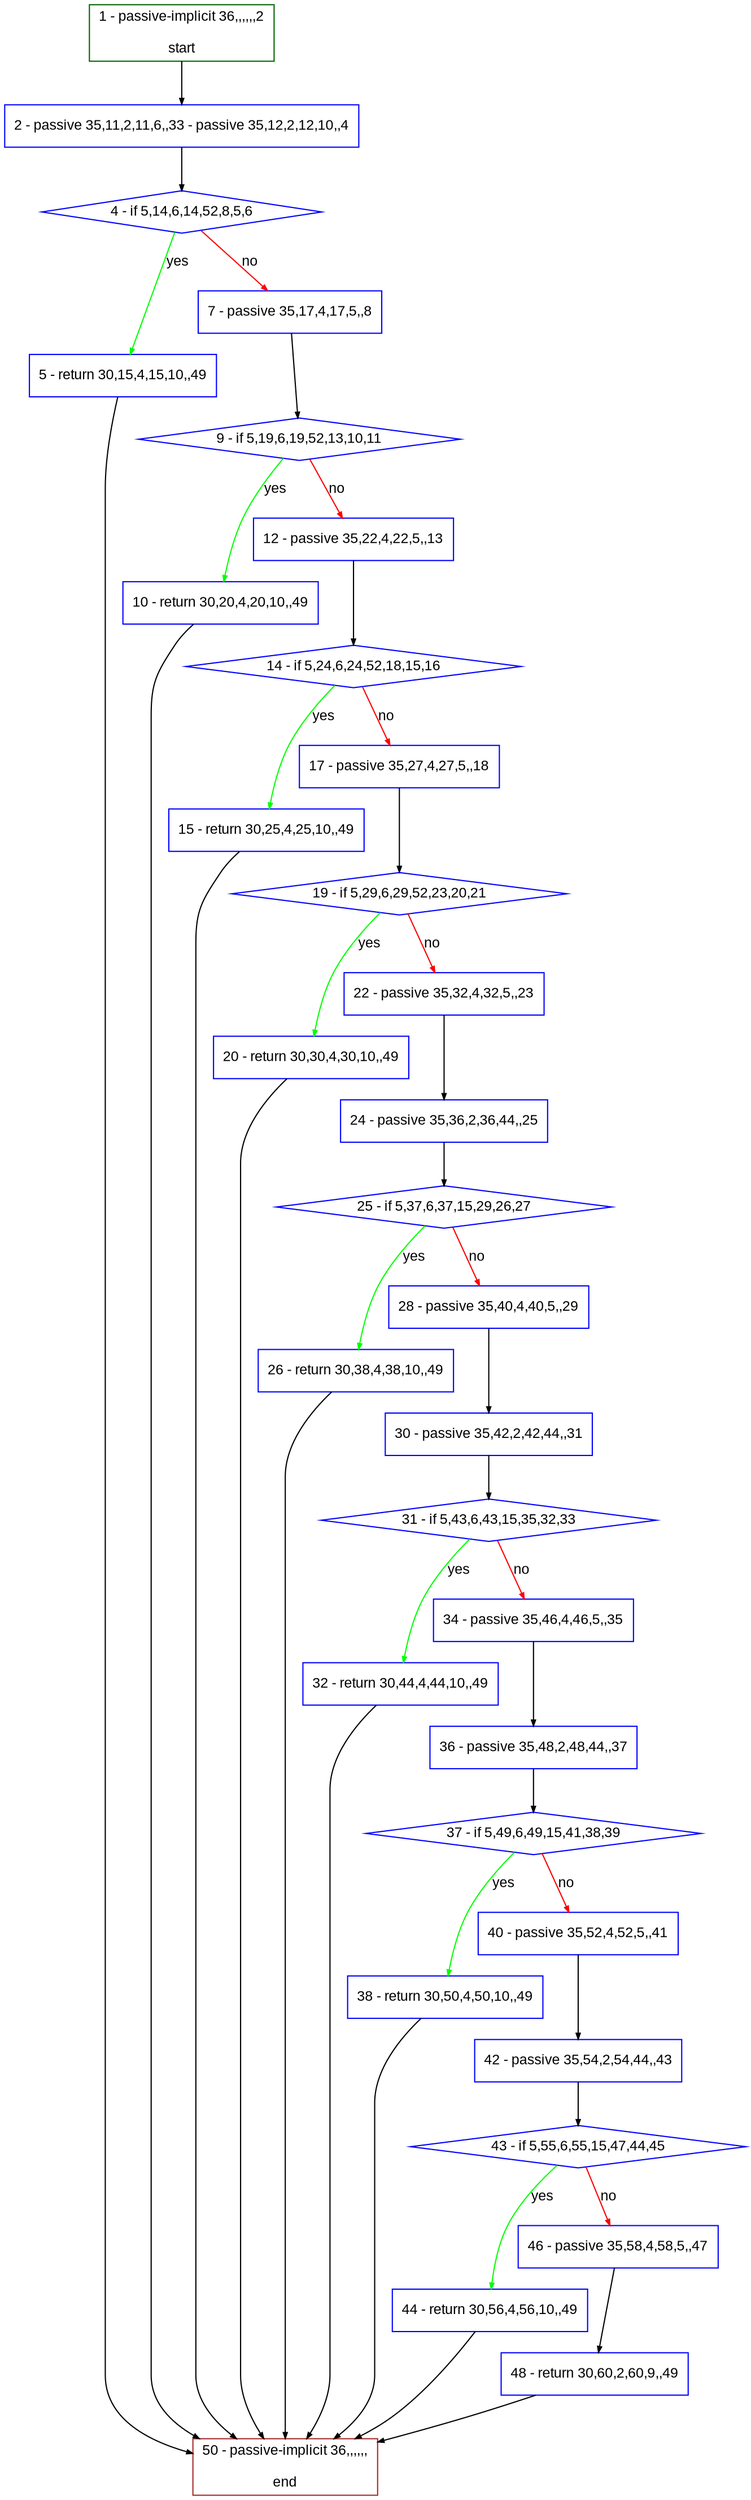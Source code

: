 digraph "" {
  graph [bgcolor="white", fillcolor="#FFFFCC", pack="true", packmode="clust", fontname="Arial", label="", fontsize="12", compound="true", style="rounded,filled"];
  node [node_initialized="no", fillcolor="white", fontname="Arial", label="", color="grey", fontsize="12", fixedsize="false", compound="true", shape="rectangle", style="filled"];
  edge [arrowtail="none", lhead="", fontcolor="black", fontname="Arial", label="", color="black", fontsize="12", arrowhead="normal", arrowsize="0.5", compound="true", ltail="", dir="forward"];
  __N1 [fillcolor="#ffffff", label="2 - passive 35,11,2,11,6,,33 - passive 35,12,2,12,10,,4", color="#0000ff", shape="box", style="filled"];
  __N2 [fillcolor="#ffffff", label="1 - passive-implicit 36,,,,,,2\n\nstart", color="#006400", shape="box", style="filled"];
  __N3 [fillcolor="#ffffff", label="4 - if 5,14,6,14,52,8,5,6", color="#0000ff", shape="diamond", style="filled"];
  __N4 [fillcolor="#ffffff", label="5 - return 30,15,4,15,10,,49", color="#0000ff", shape="box", style="filled"];
  __N5 [fillcolor="#ffffff", label="7 - passive 35,17,4,17,5,,8", color="#0000ff", shape="box", style="filled"];
  __N6 [fillcolor="#ffffff", label="50 - passive-implicit 36,,,,,,\n\nend", color="#a52a2a", shape="box", style="filled"];
  __N7 [fillcolor="#ffffff", label="9 - if 5,19,6,19,52,13,10,11", color="#0000ff", shape="diamond", style="filled"];
  __N8 [fillcolor="#ffffff", label="10 - return 30,20,4,20,10,,49", color="#0000ff", shape="box", style="filled"];
  __N9 [fillcolor="#ffffff", label="12 - passive 35,22,4,22,5,,13", color="#0000ff", shape="box", style="filled"];
  __N10 [fillcolor="#ffffff", label="14 - if 5,24,6,24,52,18,15,16", color="#0000ff", shape="diamond", style="filled"];
  __N11 [fillcolor="#ffffff", label="15 - return 30,25,4,25,10,,49", color="#0000ff", shape="box", style="filled"];
  __N12 [fillcolor="#ffffff", label="17 - passive 35,27,4,27,5,,18", color="#0000ff", shape="box", style="filled"];
  __N13 [fillcolor="#ffffff", label="19 - if 5,29,6,29,52,23,20,21", color="#0000ff", shape="diamond", style="filled"];
  __N14 [fillcolor="#ffffff", label="20 - return 30,30,4,30,10,,49", color="#0000ff", shape="box", style="filled"];
  __N15 [fillcolor="#ffffff", label="22 - passive 35,32,4,32,5,,23", color="#0000ff", shape="box", style="filled"];
  __N16 [fillcolor="#ffffff", label="24 - passive 35,36,2,36,44,,25", color="#0000ff", shape="box", style="filled"];
  __N17 [fillcolor="#ffffff", label="25 - if 5,37,6,37,15,29,26,27", color="#0000ff", shape="diamond", style="filled"];
  __N18 [fillcolor="#ffffff", label="26 - return 30,38,4,38,10,,49", color="#0000ff", shape="box", style="filled"];
  __N19 [fillcolor="#ffffff", label="28 - passive 35,40,4,40,5,,29", color="#0000ff", shape="box", style="filled"];
  __N20 [fillcolor="#ffffff", label="30 - passive 35,42,2,42,44,,31", color="#0000ff", shape="box", style="filled"];
  __N21 [fillcolor="#ffffff", label="31 - if 5,43,6,43,15,35,32,33", color="#0000ff", shape="diamond", style="filled"];
  __N22 [fillcolor="#ffffff", label="32 - return 30,44,4,44,10,,49", color="#0000ff", shape="box", style="filled"];
  __N23 [fillcolor="#ffffff", label="34 - passive 35,46,4,46,5,,35", color="#0000ff", shape="box", style="filled"];
  __N24 [fillcolor="#ffffff", label="36 - passive 35,48,2,48,44,,37", color="#0000ff", shape="box", style="filled"];
  __N25 [fillcolor="#ffffff", label="37 - if 5,49,6,49,15,41,38,39", color="#0000ff", shape="diamond", style="filled"];
  __N26 [fillcolor="#ffffff", label="38 - return 30,50,4,50,10,,49", color="#0000ff", shape="box", style="filled"];
  __N27 [fillcolor="#ffffff", label="40 - passive 35,52,4,52,5,,41", color="#0000ff", shape="box", style="filled"];
  __N28 [fillcolor="#ffffff", label="42 - passive 35,54,2,54,44,,43", color="#0000ff", shape="box", style="filled"];
  __N29 [fillcolor="#ffffff", label="43 - if 5,55,6,55,15,47,44,45", color="#0000ff", shape="diamond", style="filled"];
  __N30 [fillcolor="#ffffff", label="44 - return 30,56,4,56,10,,49", color="#0000ff", shape="box", style="filled"];
  __N31 [fillcolor="#ffffff", label="46 - passive 35,58,4,58,5,,47", color="#0000ff", shape="box", style="filled"];
  __N32 [fillcolor="#ffffff", label="48 - return 30,60,2,60,9,,49", color="#0000ff", shape="box", style="filled"];
  __N2 -> __N1 [arrowtail="none", color="#000000", label="", arrowhead="normal", dir="forward"];
  __N1 -> __N3 [arrowtail="none", color="#000000", label="", arrowhead="normal", dir="forward"];
  __N3 -> __N4 [arrowtail="none", color="#00ff00", label="yes", arrowhead="normal", dir="forward"];
  __N3 -> __N5 [arrowtail="none", color="#ff0000", label="no", arrowhead="normal", dir="forward"];
  __N4 -> __N6 [arrowtail="none", color="#000000", label="", arrowhead="normal", dir="forward"];
  __N5 -> __N7 [arrowtail="none", color="#000000", label="", arrowhead="normal", dir="forward"];
  __N7 -> __N8 [arrowtail="none", color="#00ff00", label="yes", arrowhead="normal", dir="forward"];
  __N7 -> __N9 [arrowtail="none", color="#ff0000", label="no", arrowhead="normal", dir="forward"];
  __N8 -> __N6 [arrowtail="none", color="#000000", label="", arrowhead="normal", dir="forward"];
  __N9 -> __N10 [arrowtail="none", color="#000000", label="", arrowhead="normal", dir="forward"];
  __N10 -> __N11 [arrowtail="none", color="#00ff00", label="yes", arrowhead="normal", dir="forward"];
  __N10 -> __N12 [arrowtail="none", color="#ff0000", label="no", arrowhead="normal", dir="forward"];
  __N11 -> __N6 [arrowtail="none", color="#000000", label="", arrowhead="normal", dir="forward"];
  __N12 -> __N13 [arrowtail="none", color="#000000", label="", arrowhead="normal", dir="forward"];
  __N13 -> __N14 [arrowtail="none", color="#00ff00", label="yes", arrowhead="normal", dir="forward"];
  __N13 -> __N15 [arrowtail="none", color="#ff0000", label="no", arrowhead="normal", dir="forward"];
  __N14 -> __N6 [arrowtail="none", color="#000000", label="", arrowhead="normal", dir="forward"];
  __N15 -> __N16 [arrowtail="none", color="#000000", label="", arrowhead="normal", dir="forward"];
  __N16 -> __N17 [arrowtail="none", color="#000000", label="", arrowhead="normal", dir="forward"];
  __N17 -> __N18 [arrowtail="none", color="#00ff00", label="yes", arrowhead="normal", dir="forward"];
  __N17 -> __N19 [arrowtail="none", color="#ff0000", label="no", arrowhead="normal", dir="forward"];
  __N18 -> __N6 [arrowtail="none", color="#000000", label="", arrowhead="normal", dir="forward"];
  __N19 -> __N20 [arrowtail="none", color="#000000", label="", arrowhead="normal", dir="forward"];
  __N20 -> __N21 [arrowtail="none", color="#000000", label="", arrowhead="normal", dir="forward"];
  __N21 -> __N22 [arrowtail="none", color="#00ff00", label="yes", arrowhead="normal", dir="forward"];
  __N21 -> __N23 [arrowtail="none", color="#ff0000", label="no", arrowhead="normal", dir="forward"];
  __N22 -> __N6 [arrowtail="none", color="#000000", label="", arrowhead="normal", dir="forward"];
  __N23 -> __N24 [arrowtail="none", color="#000000", label="", arrowhead="normal", dir="forward"];
  __N24 -> __N25 [arrowtail="none", color="#000000", label="", arrowhead="normal", dir="forward"];
  __N25 -> __N26 [arrowtail="none", color="#00ff00", label="yes", arrowhead="normal", dir="forward"];
  __N25 -> __N27 [arrowtail="none", color="#ff0000", label="no", arrowhead="normal", dir="forward"];
  __N26 -> __N6 [arrowtail="none", color="#000000", label="", arrowhead="normal", dir="forward"];
  __N27 -> __N28 [arrowtail="none", color="#000000", label="", arrowhead="normal", dir="forward"];
  __N28 -> __N29 [arrowtail="none", color="#000000", label="", arrowhead="normal", dir="forward"];
  __N29 -> __N30 [arrowtail="none", color="#00ff00", label="yes", arrowhead="normal", dir="forward"];
  __N29 -> __N31 [arrowtail="none", color="#ff0000", label="no", arrowhead="normal", dir="forward"];
  __N30 -> __N6 [arrowtail="none", color="#000000", label="", arrowhead="normal", dir="forward"];
  __N31 -> __N32 [arrowtail="none", color="#000000", label="", arrowhead="normal", dir="forward"];
  __N32 -> __N6 [arrowtail="none", color="#000000", label="", arrowhead="normal", dir="forward"];
}
